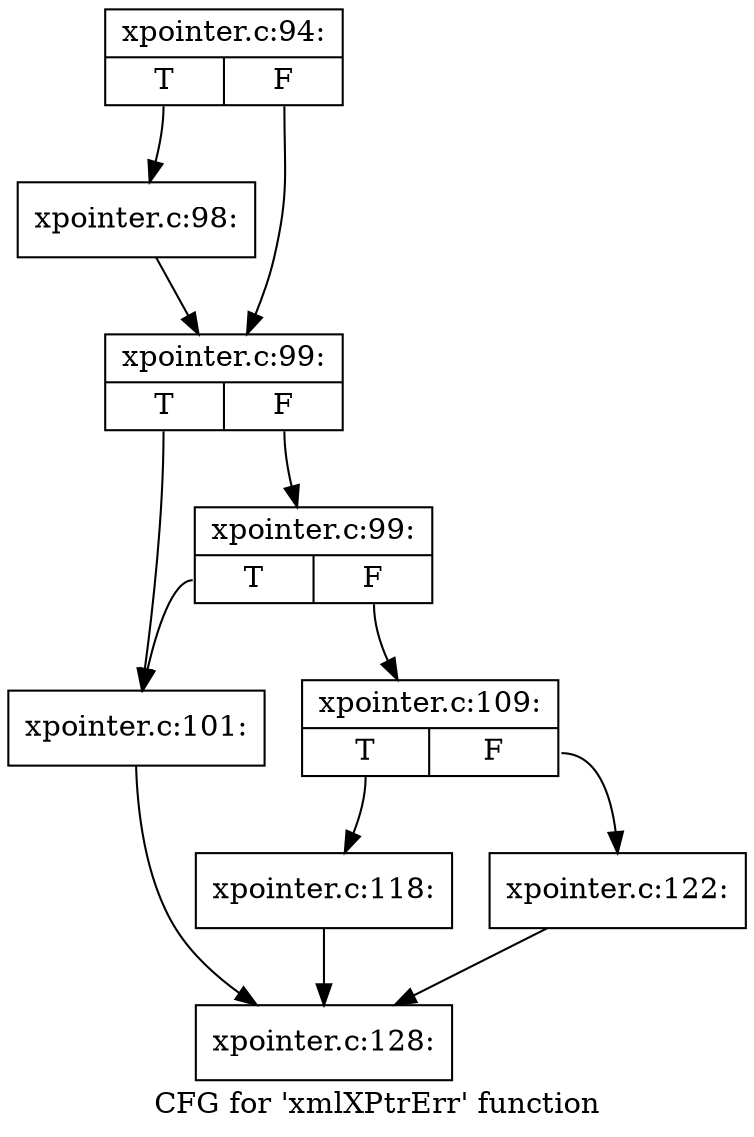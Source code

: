 digraph "CFG for 'xmlXPtrErr' function" {
	label="CFG for 'xmlXPtrErr' function";

	Node0x55f69053a8d0 [shape=record,label="{xpointer.c:94:|{<s0>T|<s1>F}}"];
	Node0x55f69053a8d0:s0 -> Node0x55f6904dfe60;
	Node0x55f69053a8d0:s1 -> Node0x55f6904dfeb0;
	Node0x55f6904dfe60 [shape=record,label="{xpointer.c:98:}"];
	Node0x55f6904dfe60 -> Node0x55f6904dfeb0;
	Node0x55f6904dfeb0 [shape=record,label="{xpointer.c:99:|{<s0>T|<s1>F}}"];
	Node0x55f6904dfeb0:s0 -> Node0x55f6904e03d0;
	Node0x55f6904dfeb0:s1 -> Node0x55f6904e0470;
	Node0x55f6904e0470 [shape=record,label="{xpointer.c:99:|{<s0>T|<s1>F}}"];
	Node0x55f6904e0470:s0 -> Node0x55f6904e03d0;
	Node0x55f6904e0470:s1 -> Node0x55f6904e0420;
	Node0x55f6904e03d0 [shape=record,label="{xpointer.c:101:}"];
	Node0x55f6904e03d0 -> Node0x55f6904e4300;
	Node0x55f6904e0420 [shape=record,label="{xpointer.c:109:|{<s0>T|<s1>F}}"];
	Node0x55f6904e0420:s0 -> Node0x55f6904e42b0;
	Node0x55f6904e0420:s1 -> Node0x55f6904e4350;
	Node0x55f6904e42b0 [shape=record,label="{xpointer.c:118:}"];
	Node0x55f6904e42b0 -> Node0x55f6904e4300;
	Node0x55f6904e4350 [shape=record,label="{xpointer.c:122:}"];
	Node0x55f6904e4350 -> Node0x55f6904e4300;
	Node0x55f6904e4300 [shape=record,label="{xpointer.c:128:}"];
}
